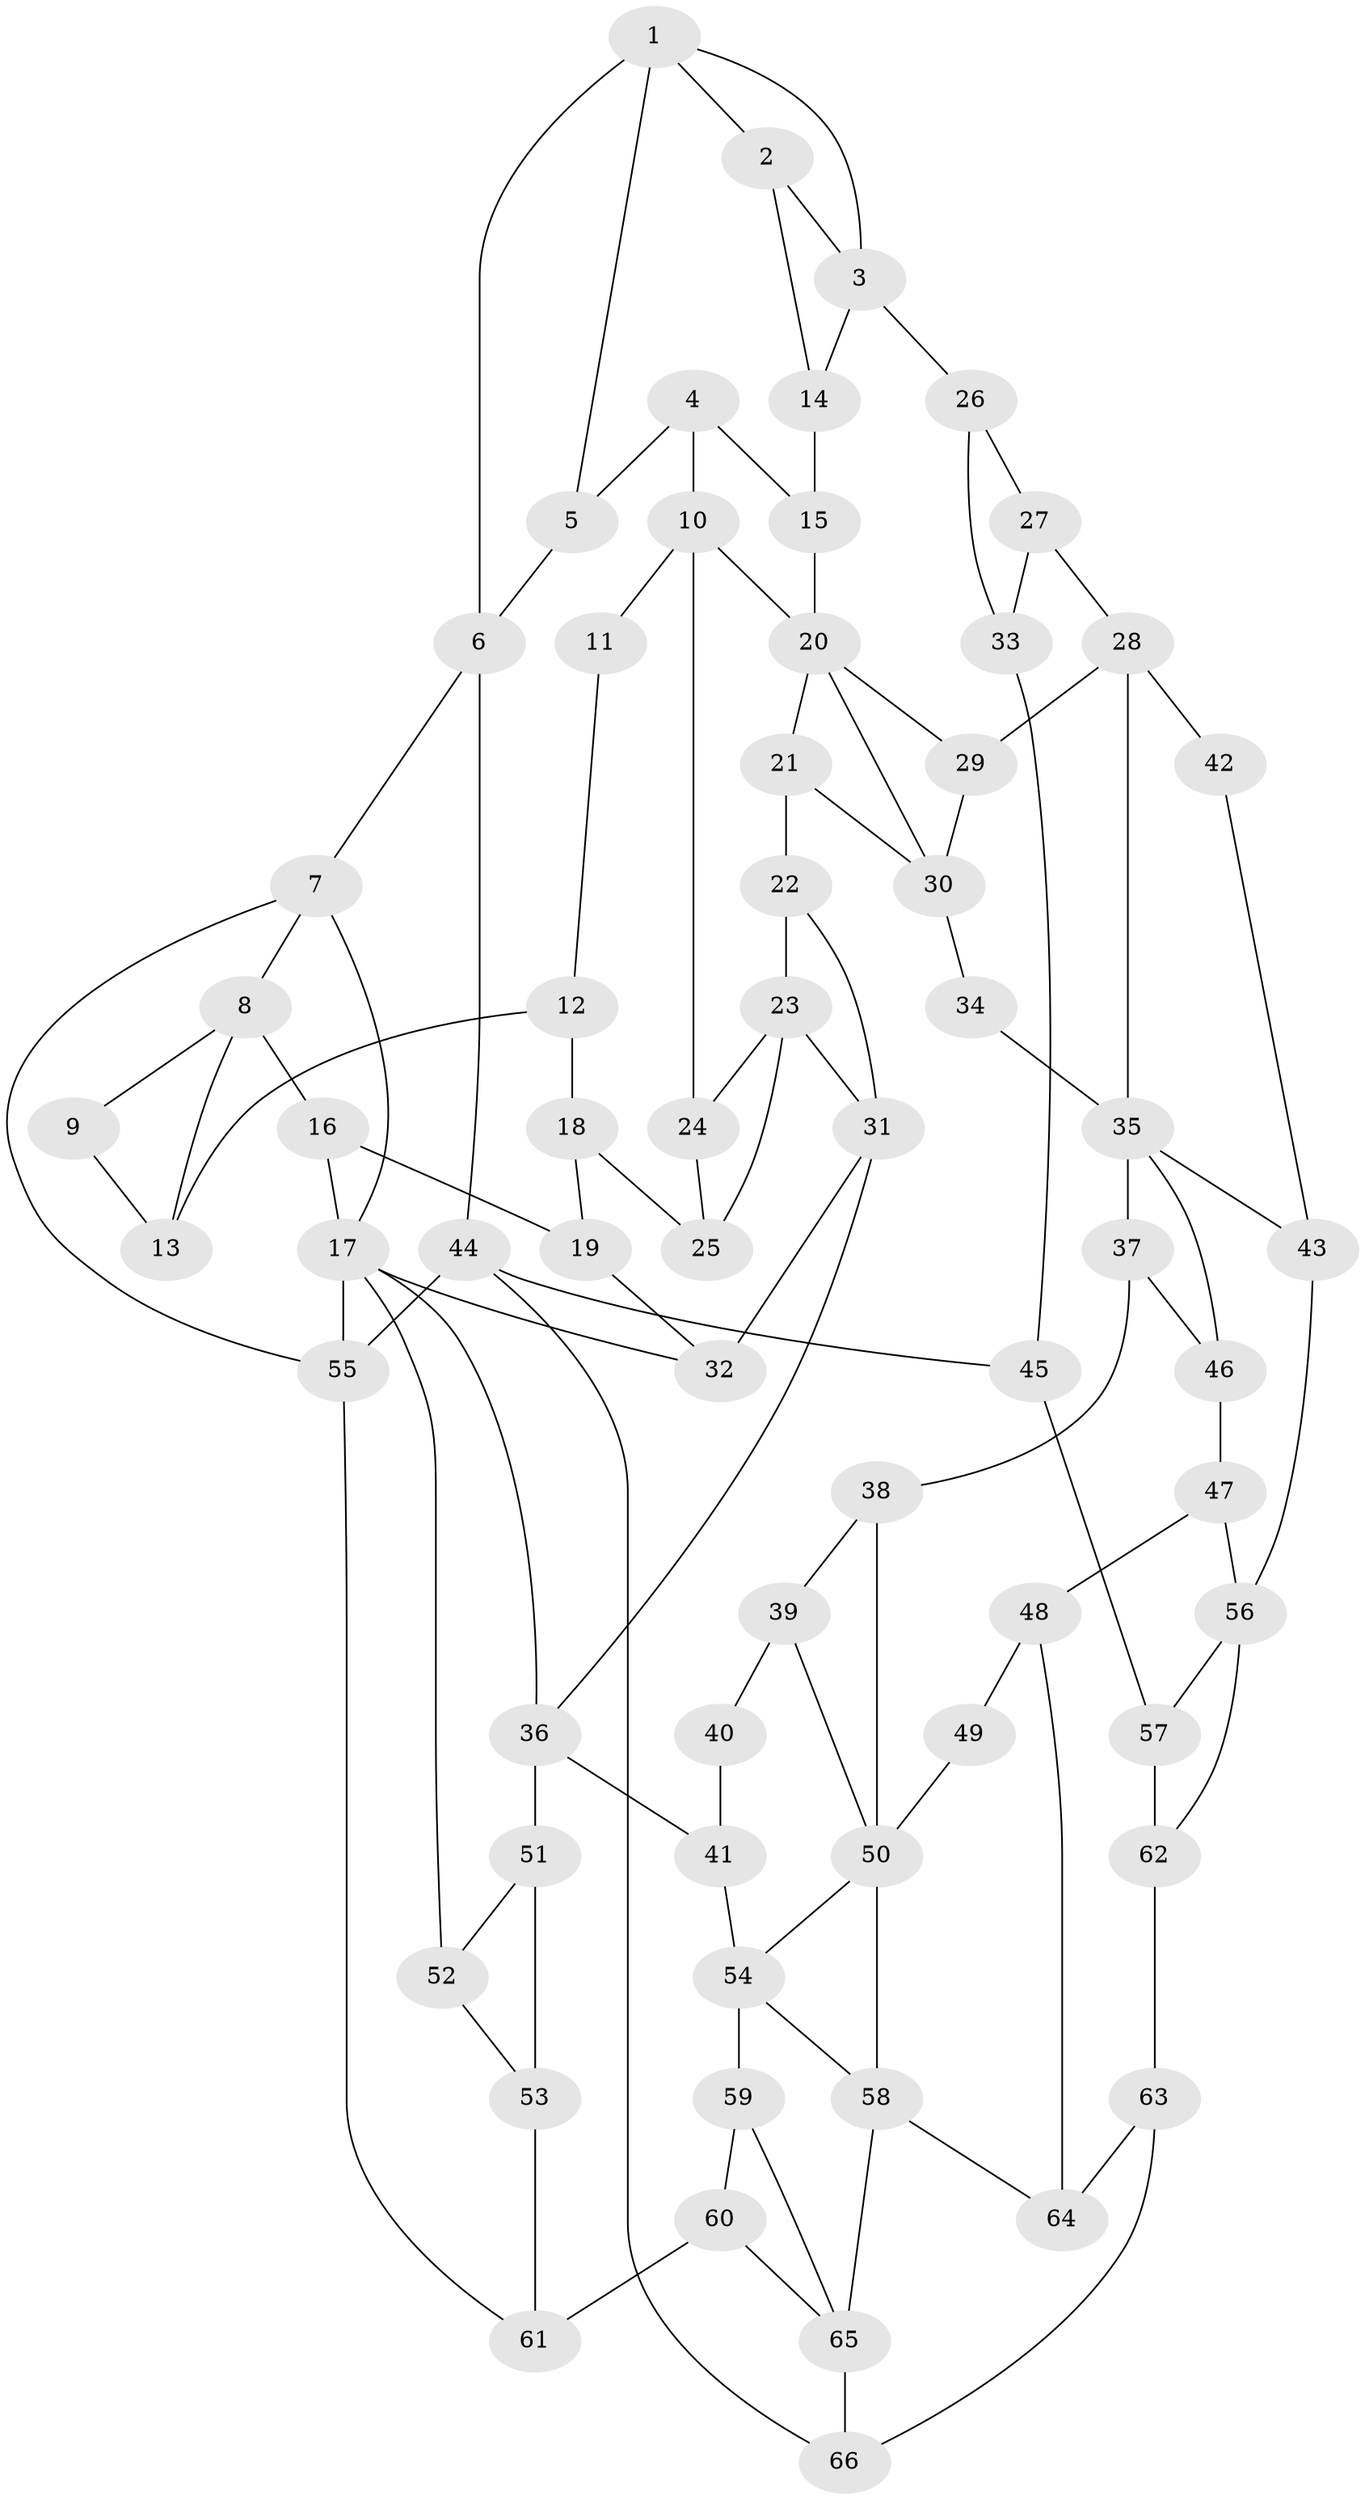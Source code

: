 // original degree distribution, {4: 0.2196969696969697, 5: 0.5151515151515151, 3: 0.030303030303030304, 6: 0.23484848484848486}
// Generated by graph-tools (version 1.1) at 2025/38/03/09/25 02:38:52]
// undirected, 66 vertices, 109 edges
graph export_dot {
graph [start="1"]
  node [color=gray90,style=filled];
  1;
  2;
  3;
  4;
  5;
  6;
  7;
  8;
  9;
  10;
  11;
  12;
  13;
  14;
  15;
  16;
  17;
  18;
  19;
  20;
  21;
  22;
  23;
  24;
  25;
  26;
  27;
  28;
  29;
  30;
  31;
  32;
  33;
  34;
  35;
  36;
  37;
  38;
  39;
  40;
  41;
  42;
  43;
  44;
  45;
  46;
  47;
  48;
  49;
  50;
  51;
  52;
  53;
  54;
  55;
  56;
  57;
  58;
  59;
  60;
  61;
  62;
  63;
  64;
  65;
  66;
  1 -- 2 [weight=1.0];
  1 -- 3 [weight=1.0];
  1 -- 5 [weight=1.0];
  1 -- 6 [weight=1.0];
  2 -- 3 [weight=2.0];
  2 -- 14 [weight=1.0];
  3 -- 14 [weight=1.0];
  3 -- 26 [weight=2.0];
  4 -- 5 [weight=1.0];
  4 -- 10 [weight=2.0];
  4 -- 15 [weight=1.0];
  5 -- 6 [weight=1.0];
  6 -- 7 [weight=1.0];
  6 -- 44 [weight=1.0];
  7 -- 8 [weight=1.0];
  7 -- 17 [weight=1.0];
  7 -- 55 [weight=1.0];
  8 -- 9 [weight=1.0];
  8 -- 13 [weight=1.0];
  8 -- 16 [weight=1.0];
  9 -- 13 [weight=1.0];
  10 -- 11 [weight=2.0];
  10 -- 20 [weight=1.0];
  10 -- 24 [weight=1.0];
  11 -- 12 [weight=1.0];
  12 -- 13 [weight=1.0];
  12 -- 18 [weight=1.0];
  14 -- 15 [weight=1.0];
  15 -- 20 [weight=1.0];
  16 -- 17 [weight=1.0];
  16 -- 19 [weight=1.0];
  17 -- 32 [weight=1.0];
  17 -- 36 [weight=1.0];
  17 -- 52 [weight=1.0];
  17 -- 55 [weight=1.0];
  18 -- 19 [weight=1.0];
  18 -- 25 [weight=1.0];
  19 -- 32 [weight=1.0];
  20 -- 21 [weight=1.0];
  20 -- 29 [weight=1.0];
  20 -- 30 [weight=1.0];
  21 -- 22 [weight=2.0];
  21 -- 30 [weight=2.0];
  22 -- 23 [weight=2.0];
  22 -- 31 [weight=1.0];
  23 -- 24 [weight=1.0];
  23 -- 25 [weight=1.0];
  23 -- 31 [weight=2.0];
  24 -- 25 [weight=1.0];
  26 -- 27 [weight=3.0];
  26 -- 33 [weight=1.0];
  27 -- 28 [weight=2.0];
  27 -- 33 [weight=1.0];
  28 -- 29 [weight=1.0];
  28 -- 35 [weight=1.0];
  28 -- 42 [weight=2.0];
  29 -- 30 [weight=1.0];
  30 -- 34 [weight=2.0];
  31 -- 32 [weight=1.0];
  31 -- 36 [weight=1.0];
  33 -- 45 [weight=1.0];
  34 -- 35 [weight=2.0];
  35 -- 37 [weight=1.0];
  35 -- 43 [weight=1.0];
  35 -- 46 [weight=1.0];
  36 -- 41 [weight=2.0];
  36 -- 51 [weight=2.0];
  37 -- 38 [weight=1.0];
  37 -- 46 [weight=1.0];
  38 -- 39 [weight=1.0];
  38 -- 50 [weight=1.0];
  39 -- 40 [weight=1.0];
  39 -- 50 [weight=1.0];
  40 -- 41 [weight=2.0];
  41 -- 54 [weight=2.0];
  42 -- 43 [weight=1.0];
  43 -- 56 [weight=1.0];
  44 -- 45 [weight=1.0];
  44 -- 55 [weight=1.0];
  44 -- 66 [weight=1.0];
  45 -- 57 [weight=1.0];
  46 -- 47 [weight=1.0];
  47 -- 48 [weight=1.0];
  47 -- 56 [weight=1.0];
  48 -- 49 [weight=1.0];
  48 -- 64 [weight=1.0];
  49 -- 50 [weight=2.0];
  50 -- 54 [weight=1.0];
  50 -- 58 [weight=1.0];
  51 -- 52 [weight=1.0];
  51 -- 53 [weight=3.0];
  52 -- 53 [weight=1.0];
  53 -- 61 [weight=2.0];
  54 -- 58 [weight=1.0];
  54 -- 59 [weight=1.0];
  55 -- 61 [weight=1.0];
  56 -- 57 [weight=1.0];
  56 -- 62 [weight=1.0];
  57 -- 62 [weight=1.0];
  58 -- 64 [weight=1.0];
  58 -- 65 [weight=2.0];
  59 -- 60 [weight=1.0];
  59 -- 65 [weight=1.0];
  60 -- 61 [weight=2.0];
  60 -- 65 [weight=1.0];
  62 -- 63 [weight=1.0];
  63 -- 64 [weight=1.0];
  63 -- 66 [weight=1.0];
  65 -- 66 [weight=1.0];
}
